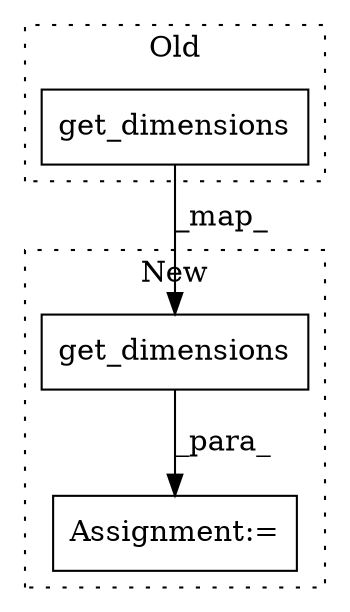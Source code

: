 digraph G {
subgraph cluster0 {
1 [label="get_dimensions" a="32" s="19671,19691" l="15,1" shape="box"];
label = "Old";
style="dotted";
}
subgraph cluster1 {
2 [label="get_dimensions" a="32" s="19610,19630" l="15,1" shape="box"];
3 [label="Assignment:=" a="7" s="19609" l="1" shape="box"];
label = "New";
style="dotted";
}
1 -> 2 [label="_map_"];
2 -> 3 [label="_para_"];
}
